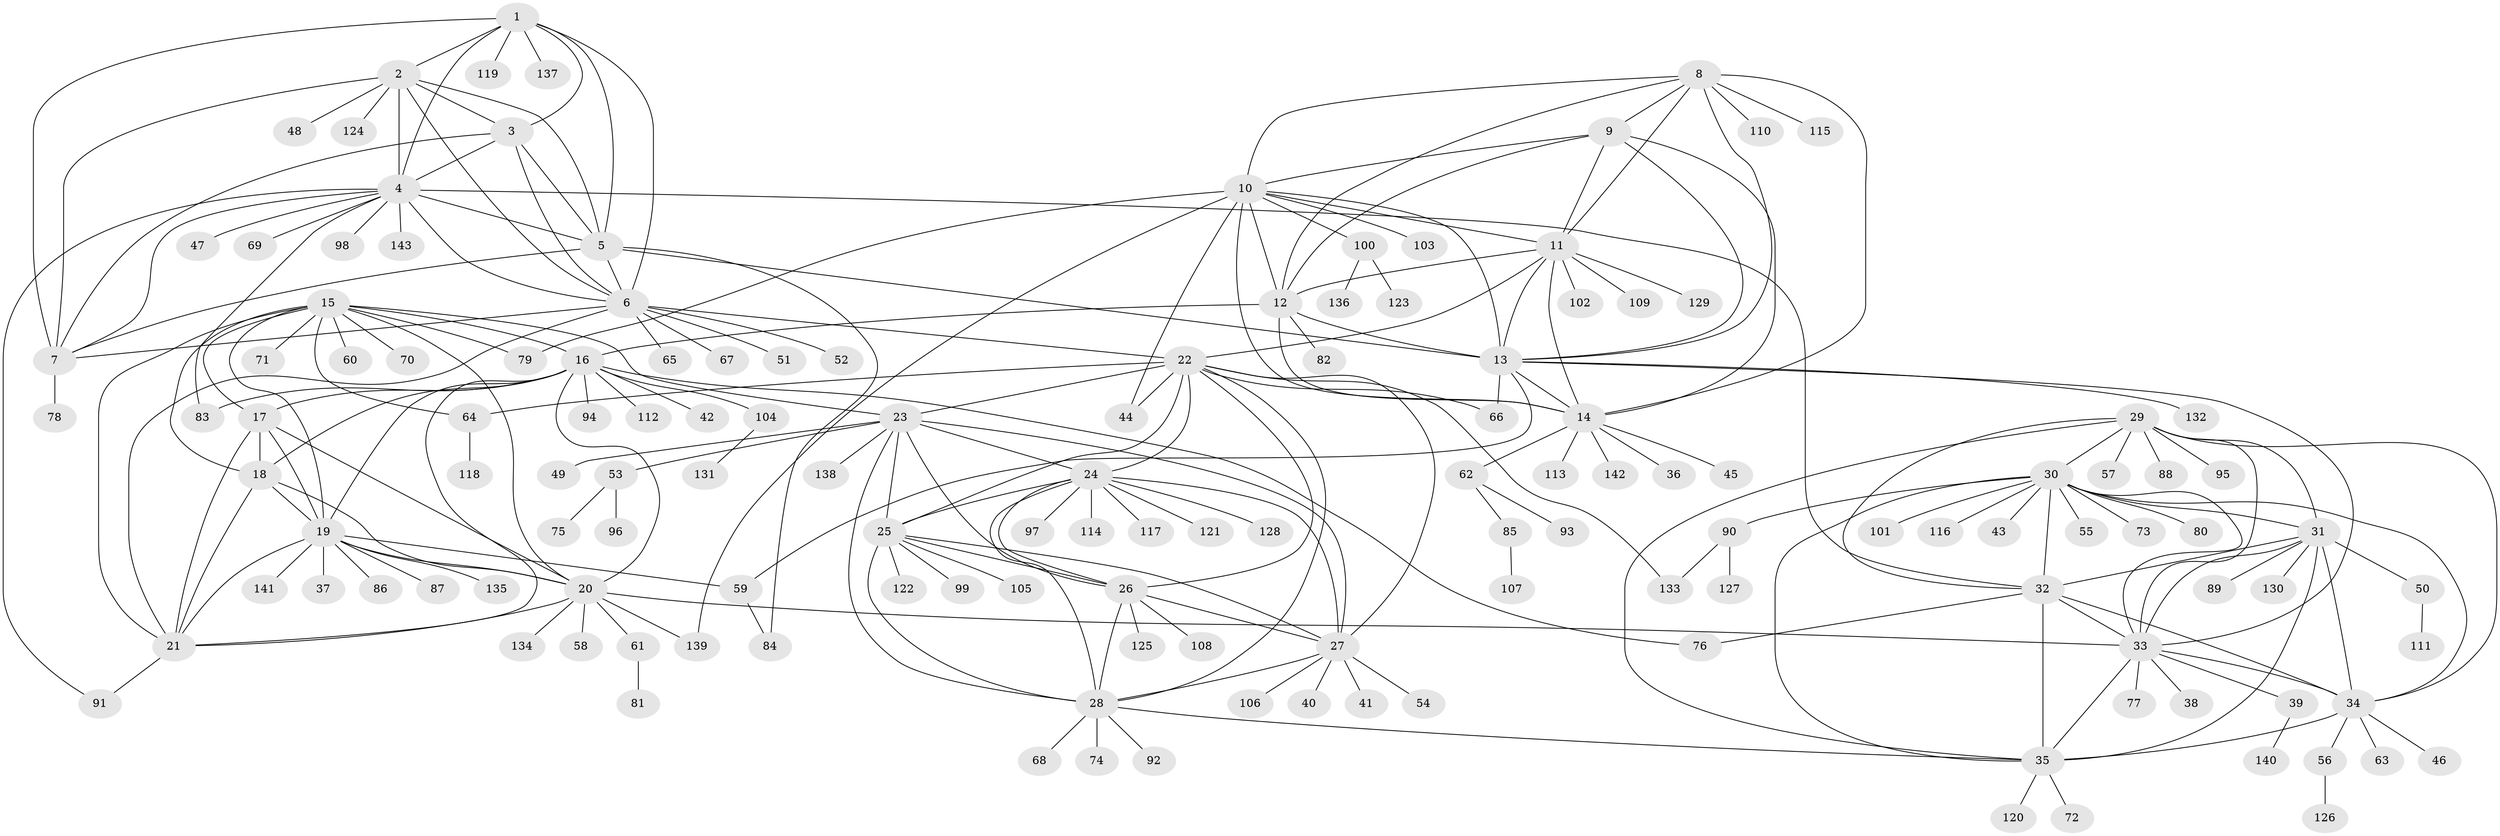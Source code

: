 // coarse degree distribution, {9: 0.034482758620689655, 7: 0.1206896551724138, 4: 0.05172413793103448, 11: 0.034482758620689655, 10: 0.034482758620689655, 6: 0.017241379310344827, 8: 0.08620689655172414, 1: 0.4482758620689655, 3: 0.017241379310344827, 2: 0.15517241379310345}
// Generated by graph-tools (version 1.1) at 2025/52/03/04/25 22:52:36]
// undirected, 143 vertices, 234 edges
graph export_dot {
  node [color=gray90,style=filled];
  1;
  2;
  3;
  4;
  5;
  6;
  7;
  8;
  9;
  10;
  11;
  12;
  13;
  14;
  15;
  16;
  17;
  18;
  19;
  20;
  21;
  22;
  23;
  24;
  25;
  26;
  27;
  28;
  29;
  30;
  31;
  32;
  33;
  34;
  35;
  36;
  37;
  38;
  39;
  40;
  41;
  42;
  43;
  44;
  45;
  46;
  47;
  48;
  49;
  50;
  51;
  52;
  53;
  54;
  55;
  56;
  57;
  58;
  59;
  60;
  61;
  62;
  63;
  64;
  65;
  66;
  67;
  68;
  69;
  70;
  71;
  72;
  73;
  74;
  75;
  76;
  77;
  78;
  79;
  80;
  81;
  82;
  83;
  84;
  85;
  86;
  87;
  88;
  89;
  90;
  91;
  92;
  93;
  94;
  95;
  96;
  97;
  98;
  99;
  100;
  101;
  102;
  103;
  104;
  105;
  106;
  107;
  108;
  109;
  110;
  111;
  112;
  113;
  114;
  115;
  116;
  117;
  118;
  119;
  120;
  121;
  122;
  123;
  124;
  125;
  126;
  127;
  128;
  129;
  130;
  131;
  132;
  133;
  134;
  135;
  136;
  137;
  138;
  139;
  140;
  141;
  142;
  143;
  1 -- 2;
  1 -- 3;
  1 -- 4;
  1 -- 5;
  1 -- 6;
  1 -- 7;
  1 -- 119;
  1 -- 137;
  2 -- 3;
  2 -- 4;
  2 -- 5;
  2 -- 6;
  2 -- 7;
  2 -- 48;
  2 -- 124;
  3 -- 4;
  3 -- 5;
  3 -- 6;
  3 -- 7;
  4 -- 5;
  4 -- 6;
  4 -- 7;
  4 -- 32;
  4 -- 47;
  4 -- 69;
  4 -- 83;
  4 -- 91;
  4 -- 98;
  4 -- 143;
  5 -- 6;
  5 -- 7;
  5 -- 13;
  5 -- 84;
  6 -- 7;
  6 -- 21;
  6 -- 22;
  6 -- 51;
  6 -- 52;
  6 -- 65;
  6 -- 67;
  7 -- 78;
  8 -- 9;
  8 -- 10;
  8 -- 11;
  8 -- 12;
  8 -- 13;
  8 -- 14;
  8 -- 110;
  8 -- 115;
  9 -- 10;
  9 -- 11;
  9 -- 12;
  9 -- 13;
  9 -- 14;
  10 -- 11;
  10 -- 12;
  10 -- 13;
  10 -- 14;
  10 -- 44;
  10 -- 79;
  10 -- 100;
  10 -- 103;
  10 -- 139;
  11 -- 12;
  11 -- 13;
  11 -- 14;
  11 -- 22;
  11 -- 102;
  11 -- 109;
  11 -- 129;
  12 -- 13;
  12 -- 14;
  12 -- 16;
  12 -- 82;
  13 -- 14;
  13 -- 33;
  13 -- 59;
  13 -- 66;
  13 -- 132;
  14 -- 36;
  14 -- 45;
  14 -- 62;
  14 -- 113;
  14 -- 142;
  15 -- 16;
  15 -- 17;
  15 -- 18;
  15 -- 19;
  15 -- 20;
  15 -- 21;
  15 -- 23;
  15 -- 60;
  15 -- 64;
  15 -- 70;
  15 -- 71;
  15 -- 79;
  16 -- 17;
  16 -- 18;
  16 -- 19;
  16 -- 20;
  16 -- 21;
  16 -- 42;
  16 -- 76;
  16 -- 83;
  16 -- 94;
  16 -- 104;
  16 -- 112;
  17 -- 18;
  17 -- 19;
  17 -- 20;
  17 -- 21;
  18 -- 19;
  18 -- 20;
  18 -- 21;
  19 -- 20;
  19 -- 21;
  19 -- 37;
  19 -- 59;
  19 -- 86;
  19 -- 87;
  19 -- 135;
  19 -- 141;
  20 -- 21;
  20 -- 33;
  20 -- 58;
  20 -- 61;
  20 -- 134;
  20 -- 139;
  21 -- 91;
  22 -- 23;
  22 -- 24;
  22 -- 25;
  22 -- 26;
  22 -- 27;
  22 -- 28;
  22 -- 44;
  22 -- 64;
  22 -- 66;
  22 -- 133;
  23 -- 24;
  23 -- 25;
  23 -- 26;
  23 -- 27;
  23 -- 28;
  23 -- 49;
  23 -- 53;
  23 -- 138;
  24 -- 25;
  24 -- 26;
  24 -- 27;
  24 -- 28;
  24 -- 97;
  24 -- 114;
  24 -- 117;
  24 -- 121;
  24 -- 128;
  25 -- 26;
  25 -- 27;
  25 -- 28;
  25 -- 99;
  25 -- 105;
  25 -- 122;
  26 -- 27;
  26 -- 28;
  26 -- 108;
  26 -- 125;
  27 -- 28;
  27 -- 40;
  27 -- 41;
  27 -- 54;
  27 -- 106;
  28 -- 35;
  28 -- 68;
  28 -- 74;
  28 -- 92;
  29 -- 30;
  29 -- 31;
  29 -- 32;
  29 -- 33;
  29 -- 34;
  29 -- 35;
  29 -- 57;
  29 -- 88;
  29 -- 95;
  30 -- 31;
  30 -- 32;
  30 -- 33;
  30 -- 34;
  30 -- 35;
  30 -- 43;
  30 -- 55;
  30 -- 73;
  30 -- 80;
  30 -- 90;
  30 -- 101;
  30 -- 116;
  31 -- 32;
  31 -- 33;
  31 -- 34;
  31 -- 35;
  31 -- 50;
  31 -- 89;
  31 -- 130;
  32 -- 33;
  32 -- 34;
  32 -- 35;
  32 -- 76;
  33 -- 34;
  33 -- 35;
  33 -- 38;
  33 -- 39;
  33 -- 77;
  34 -- 35;
  34 -- 46;
  34 -- 56;
  34 -- 63;
  35 -- 72;
  35 -- 120;
  39 -- 140;
  50 -- 111;
  53 -- 75;
  53 -- 96;
  56 -- 126;
  59 -- 84;
  61 -- 81;
  62 -- 85;
  62 -- 93;
  64 -- 118;
  85 -- 107;
  90 -- 127;
  90 -- 133;
  100 -- 123;
  100 -- 136;
  104 -- 131;
}
